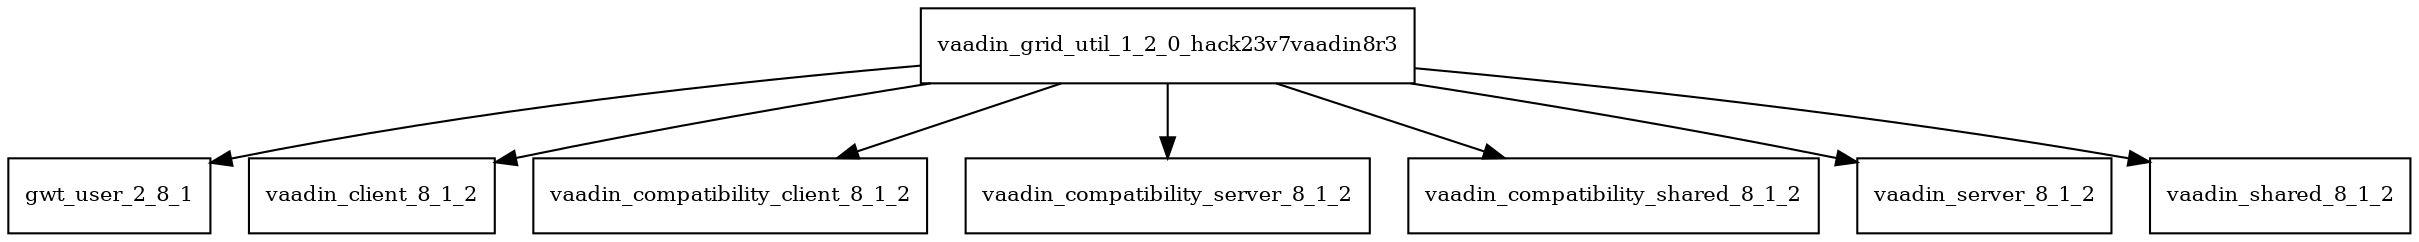 digraph vaadin_grid_util_1_2_0_hack23v7vaadin8r3_dependencies {
  node [shape = box, fontsize=10.0];
  vaadin_grid_util_1_2_0_hack23v7vaadin8r3 -> gwt_user_2_8_1;
  vaadin_grid_util_1_2_0_hack23v7vaadin8r3 -> vaadin_client_8_1_2;
  vaadin_grid_util_1_2_0_hack23v7vaadin8r3 -> vaadin_compatibility_client_8_1_2;
  vaadin_grid_util_1_2_0_hack23v7vaadin8r3 -> vaadin_compatibility_server_8_1_2;
  vaadin_grid_util_1_2_0_hack23v7vaadin8r3 -> vaadin_compatibility_shared_8_1_2;
  vaadin_grid_util_1_2_0_hack23v7vaadin8r3 -> vaadin_server_8_1_2;
  vaadin_grid_util_1_2_0_hack23v7vaadin8r3 -> vaadin_shared_8_1_2;
}
